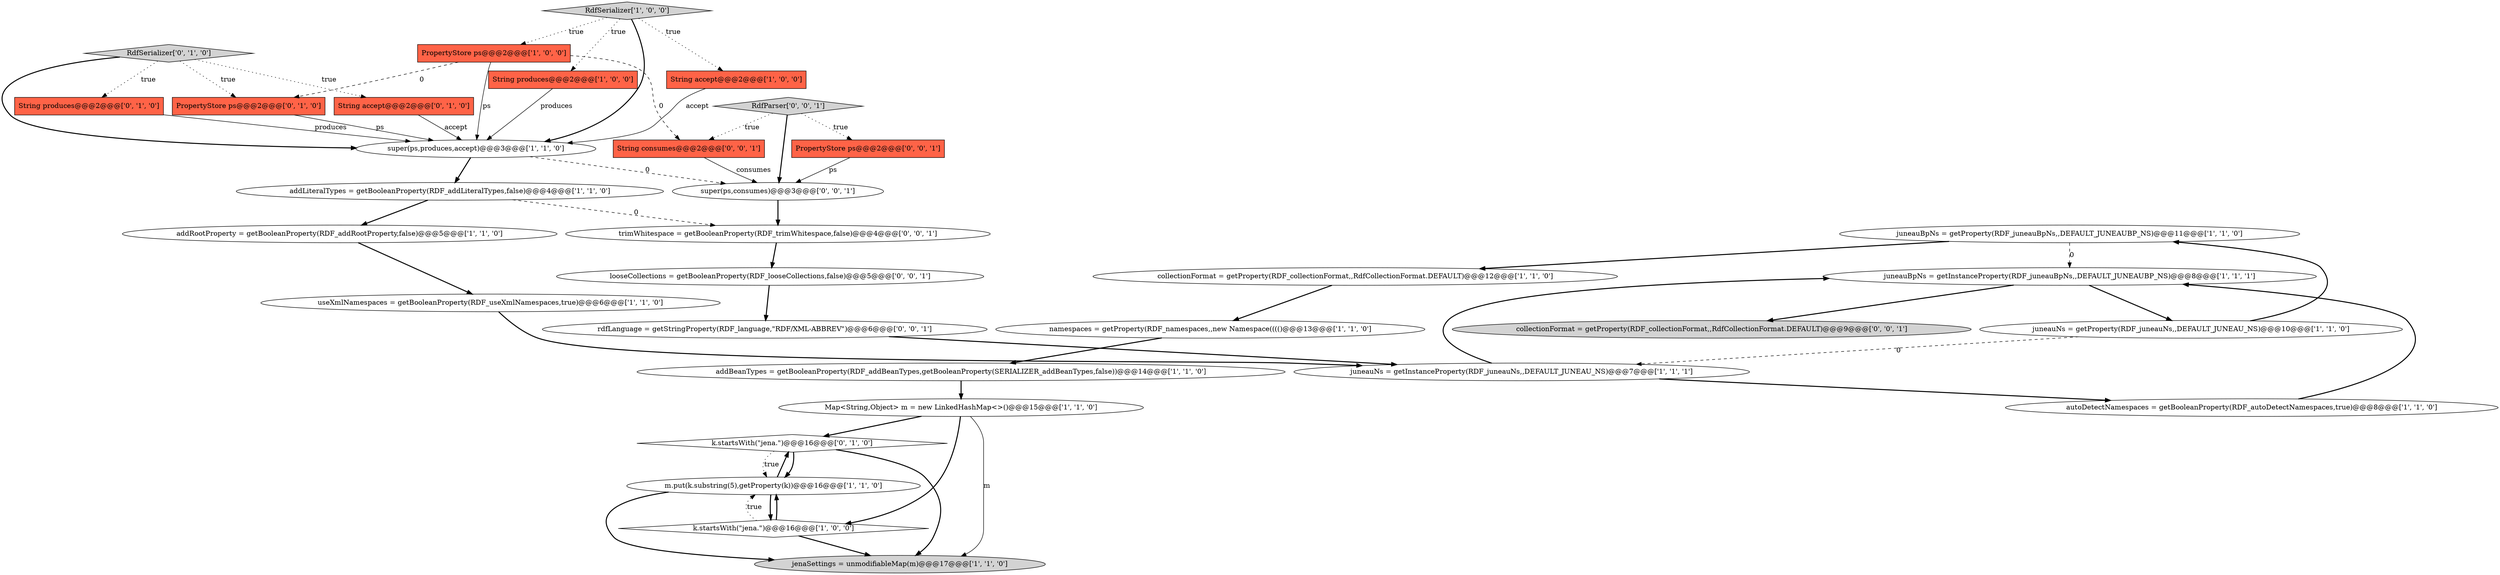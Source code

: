 digraph {
3 [style = filled, label = "collectionFormat = getProperty(RDF_collectionFormat,,RdfCollectionFormat.DEFAULT)@@@12@@@['1', '1', '0']", fillcolor = white, shape = ellipse image = "AAA0AAABBB1BBB"];
18 [style = filled, label = "PropertyStore ps@@@2@@@['1', '0', '0']", fillcolor = tomato, shape = box image = "AAA1AAABBB1BBB"];
13 [style = filled, label = "juneauNs = getInstanceProperty(RDF_juneauNs,,DEFAULT_JUNEAU_NS)@@@7@@@['1', '1', '1']", fillcolor = white, shape = ellipse image = "AAA0AAABBB1BBB"];
31 [style = filled, label = "looseCollections = getBooleanProperty(RDF_looseCollections,false)@@@5@@@['0', '0', '1']", fillcolor = white, shape = ellipse image = "AAA0AAABBB3BBB"];
10 [style = filled, label = "juneauBpNs = getProperty(RDF_juneauBpNs,,DEFAULT_JUNEAUBP_NS)@@@11@@@['1', '1', '0']", fillcolor = white, shape = ellipse image = "AAA0AAABBB1BBB"];
4 [style = filled, label = "addBeanTypes = getBooleanProperty(RDF_addBeanTypes,getBooleanProperty(SERIALIZER_addBeanTypes,false))@@@14@@@['1', '1', '0']", fillcolor = white, shape = ellipse image = "AAA0AAABBB1BBB"];
28 [style = filled, label = "trimWhitespace = getBooleanProperty(RDF_trimWhitespace,false)@@@4@@@['0', '0', '1']", fillcolor = white, shape = ellipse image = "AAA0AAABBB3BBB"];
24 [style = filled, label = "RdfSerializer['0', '1', '0']", fillcolor = lightgray, shape = diamond image = "AAA0AAABBB2BBB"];
32 [style = filled, label = "rdfLanguage = getStringProperty(RDF_language,\"RDF/XML-ABBREV\")@@@6@@@['0', '0', '1']", fillcolor = white, shape = ellipse image = "AAA0AAABBB3BBB"];
6 [style = filled, label = "addRootProperty = getBooleanProperty(RDF_addRootProperty,false)@@@5@@@['1', '1', '0']", fillcolor = white, shape = ellipse image = "AAA0AAABBB1BBB"];
17 [style = filled, label = "autoDetectNamespaces = getBooleanProperty(RDF_autoDetectNamespaces,true)@@@8@@@['1', '1', '0']", fillcolor = white, shape = ellipse image = "AAA0AAABBB1BBB"];
2 [style = filled, label = "Map<String,Object> m = new LinkedHashMap<>()@@@15@@@['1', '1', '0']", fillcolor = white, shape = ellipse image = "AAA0AAABBB1BBB"];
22 [style = filled, label = "k.startsWith(\"jena.\")@@@16@@@['0', '1', '0']", fillcolor = white, shape = diamond image = "AAA0AAABBB2BBB"];
14 [style = filled, label = "useXmlNamespaces = getBooleanProperty(RDF_useXmlNamespaces,true)@@@6@@@['1', '1', '0']", fillcolor = white, shape = ellipse image = "AAA0AAABBB1BBB"];
8 [style = filled, label = "jenaSettings = unmodifiableMap(m)@@@17@@@['1', '1', '0']", fillcolor = lightgray, shape = ellipse image = "AAA0AAABBB1BBB"];
26 [style = filled, label = "RdfParser['0', '0', '1']", fillcolor = lightgray, shape = diamond image = "AAA0AAABBB3BBB"];
0 [style = filled, label = "k.startsWith(\"jena.\")@@@16@@@['1', '0', '0']", fillcolor = white, shape = diamond image = "AAA0AAABBB1BBB"];
30 [style = filled, label = "collectionFormat = getProperty(RDF_collectionFormat,,RdfCollectionFormat.DEFAULT)@@@9@@@['0', '0', '1']", fillcolor = lightgray, shape = ellipse image = "AAA0AAABBB3BBB"];
23 [style = filled, label = "PropertyStore ps@@@2@@@['0', '1', '0']", fillcolor = tomato, shape = box image = "AAA1AAABBB2BBB"];
7 [style = filled, label = "String produces@@@2@@@['1', '0', '0']", fillcolor = tomato, shape = box image = "AAA0AAABBB1BBB"];
1 [style = filled, label = "addLiteralTypes = getBooleanProperty(RDF_addLiteralTypes,false)@@@4@@@['1', '1', '0']", fillcolor = white, shape = ellipse image = "AAA0AAABBB1BBB"];
9 [style = filled, label = "super(ps,produces,accept)@@@3@@@['1', '1', '0']", fillcolor = white, shape = ellipse image = "AAA0AAABBB1BBB"];
27 [style = filled, label = "String consumes@@@2@@@['0', '0', '1']", fillcolor = tomato, shape = box image = "AAA0AAABBB3BBB"];
15 [style = filled, label = "String accept@@@2@@@['1', '0', '0']", fillcolor = tomato, shape = box image = "AAA0AAABBB1BBB"];
11 [style = filled, label = "RdfSerializer['1', '0', '0']", fillcolor = lightgray, shape = diamond image = "AAA0AAABBB1BBB"];
25 [style = filled, label = "PropertyStore ps@@@2@@@['0', '0', '1']", fillcolor = tomato, shape = box image = "AAA0AAABBB3BBB"];
29 [style = filled, label = "super(ps,consumes)@@@3@@@['0', '0', '1']", fillcolor = white, shape = ellipse image = "AAA0AAABBB3BBB"];
12 [style = filled, label = "juneauNs = getProperty(RDF_juneauNs,,DEFAULT_JUNEAU_NS)@@@10@@@['1', '1', '0']", fillcolor = white, shape = ellipse image = "AAA0AAABBB1BBB"];
21 [style = filled, label = "String produces@@@2@@@['0', '1', '0']", fillcolor = tomato, shape = box image = "AAA0AAABBB2BBB"];
16 [style = filled, label = "namespaces = getProperty(RDF_namespaces,,new Namespace(((()@@@13@@@['1', '1', '0']", fillcolor = white, shape = ellipse image = "AAA0AAABBB1BBB"];
5 [style = filled, label = "m.put(k.substring(5),getProperty(k))@@@16@@@['1', '1', '0']", fillcolor = white, shape = ellipse image = "AAA0AAABBB1BBB"];
19 [style = filled, label = "juneauBpNs = getInstanceProperty(RDF_juneauBpNs,,DEFAULT_JUNEAUBP_NS)@@@8@@@['1', '1', '1']", fillcolor = white, shape = ellipse image = "AAA0AAABBB1BBB"];
20 [style = filled, label = "String accept@@@2@@@['0', '1', '0']", fillcolor = tomato, shape = box image = "AAA0AAABBB2BBB"];
11->7 [style = dotted, label="true"];
5->8 [style = bold, label=""];
0->5 [style = dotted, label="true"];
7->9 [style = solid, label="produces"];
19->12 [style = bold, label=""];
2->8 [style = solid, label="m"];
26->25 [style = dotted, label="true"];
10->19 [style = dashed, label="0"];
31->32 [style = bold, label=""];
26->29 [style = bold, label=""];
28->31 [style = bold, label=""];
26->27 [style = dotted, label="true"];
18->27 [style = dashed, label="0"];
21->9 [style = solid, label="produces"];
18->9 [style = solid, label="ps"];
10->3 [style = bold, label=""];
4->2 [style = bold, label=""];
20->9 [style = solid, label="accept"];
3->16 [style = bold, label=""];
11->18 [style = dotted, label="true"];
1->28 [style = dashed, label="0"];
11->9 [style = bold, label=""];
22->5 [style = bold, label=""];
17->19 [style = bold, label=""];
27->29 [style = solid, label="consumes"];
22->5 [style = dotted, label="true"];
29->28 [style = bold, label=""];
6->14 [style = bold, label=""];
22->8 [style = bold, label=""];
13->17 [style = bold, label=""];
25->29 [style = solid, label="ps"];
13->19 [style = bold, label=""];
23->9 [style = solid, label="ps"];
1->6 [style = bold, label=""];
12->10 [style = bold, label=""];
2->0 [style = bold, label=""];
24->23 [style = dotted, label="true"];
9->29 [style = dashed, label="0"];
5->0 [style = bold, label=""];
18->23 [style = dashed, label="0"];
24->20 [style = dotted, label="true"];
0->8 [style = bold, label=""];
15->9 [style = solid, label="accept"];
12->13 [style = dashed, label="0"];
14->13 [style = bold, label=""];
16->4 [style = bold, label=""];
9->1 [style = bold, label=""];
2->22 [style = bold, label=""];
32->13 [style = bold, label=""];
11->15 [style = dotted, label="true"];
5->22 [style = bold, label=""];
24->21 [style = dotted, label="true"];
24->9 [style = bold, label=""];
0->5 [style = bold, label=""];
19->30 [style = bold, label=""];
}

